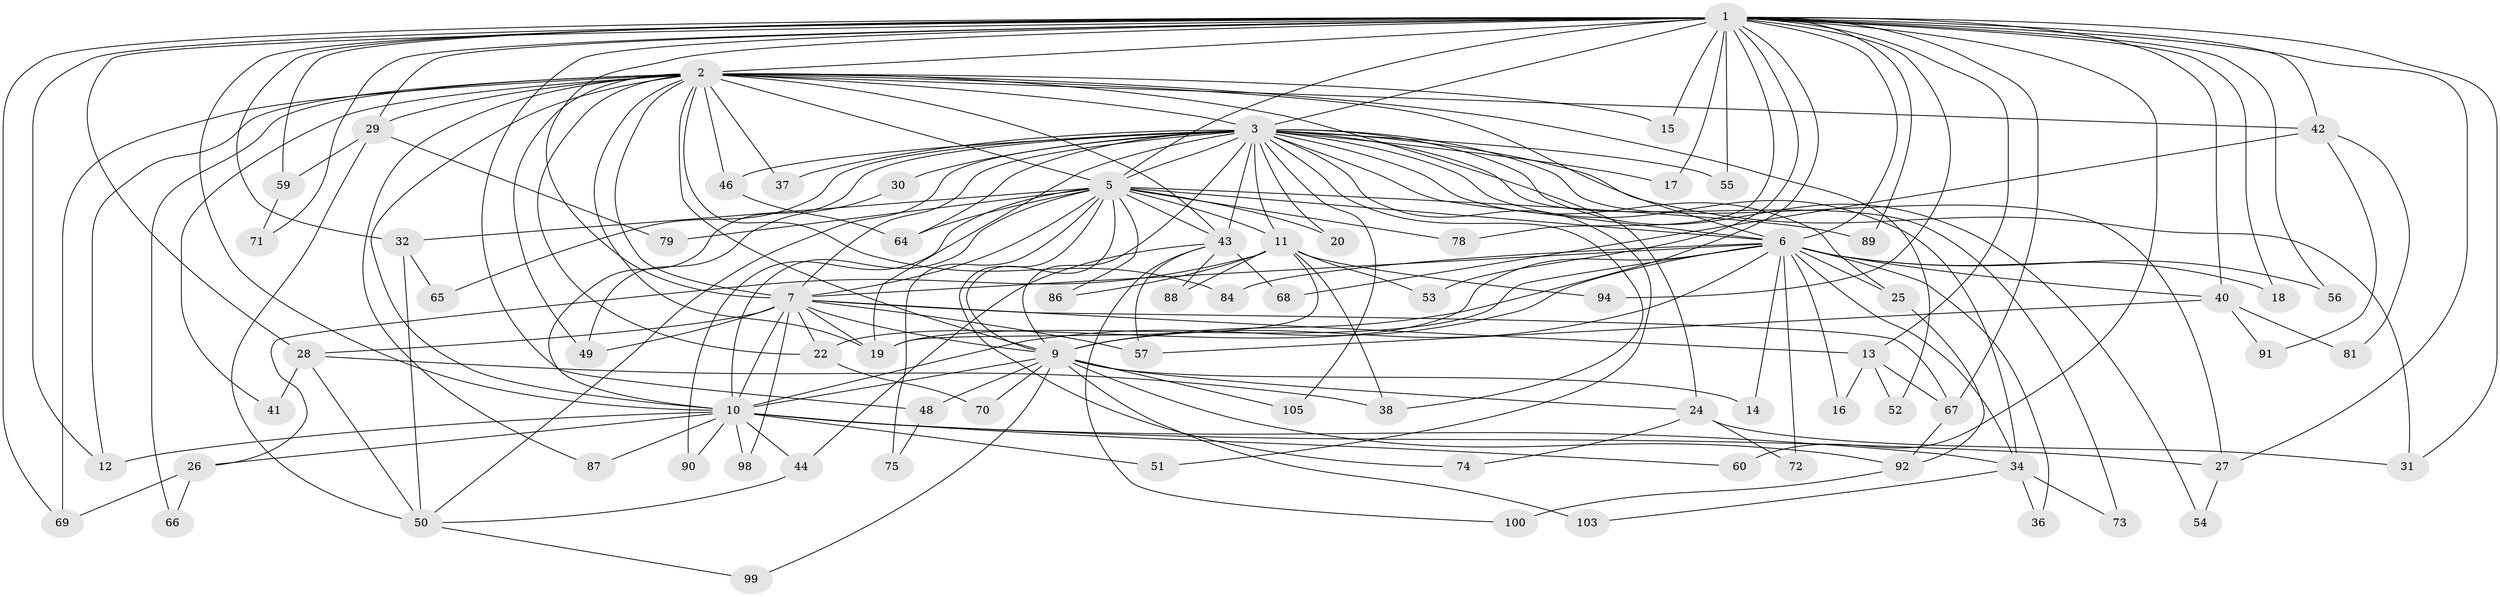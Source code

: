 // Generated by graph-tools (version 1.1) at 2025/23/03/03/25 07:23:42]
// undirected, 79 vertices, 188 edges
graph export_dot {
graph [start="1"]
  node [color=gray90,style=filled];
  1 [super="+4"];
  2 [super="+23"];
  3 [super="+8"];
  5 [super="+39"];
  6 [super="+80"];
  7 [super="+82"];
  9 [super="+83"];
  10 [super="+97"];
  11;
  12;
  13 [super="+93"];
  14;
  15;
  16;
  17;
  18;
  19 [super="+106"];
  20 [super="+21"];
  22 [super="+33"];
  24 [super="+62"];
  25;
  26 [super="+85"];
  27 [super="+47"];
  28 [super="+58"];
  29 [super="+96"];
  30 [super="+61"];
  31;
  32 [super="+102"];
  34 [super="+35"];
  36;
  37;
  38 [super="+101"];
  40;
  41;
  42 [super="+45"];
  43 [super="+63"];
  44;
  46 [super="+104"];
  48;
  49;
  50;
  51;
  52;
  53;
  54;
  55;
  56;
  57 [super="+95"];
  59;
  60 [super="+77"];
  64;
  65;
  66;
  67 [super="+76"];
  68;
  69;
  70;
  71;
  72;
  73;
  74;
  75;
  78;
  79;
  81;
  84;
  86;
  87;
  88;
  89;
  90;
  91;
  92 [super="+107"];
  94;
  98;
  99;
  100;
  103;
  105;
  1 -- 2 [weight=2];
  1 -- 3 [weight=4];
  1 -- 5 [weight=2];
  1 -- 6 [weight=2];
  1 -- 7 [weight=2];
  1 -- 9 [weight=3];
  1 -- 10 [weight=2];
  1 -- 12;
  1 -- 13 [weight=2];
  1 -- 17;
  1 -- 18;
  1 -- 28;
  1 -- 48;
  1 -- 53;
  1 -- 56;
  1 -- 67;
  1 -- 71;
  1 -- 78;
  1 -- 89;
  1 -- 94;
  1 -- 69;
  1 -- 15;
  1 -- 29;
  1 -- 31;
  1 -- 32;
  1 -- 40;
  1 -- 42 [weight=2];
  1 -- 55;
  1 -- 59;
  1 -- 60 [weight=2];
  1 -- 27;
  2 -- 3 [weight=2];
  2 -- 5;
  2 -- 6;
  2 -- 7;
  2 -- 9;
  2 -- 10;
  2 -- 12;
  2 -- 15;
  2 -- 24;
  2 -- 37;
  2 -- 41;
  2 -- 42;
  2 -- 43;
  2 -- 49;
  2 -- 52;
  2 -- 66;
  2 -- 84;
  2 -- 22;
  2 -- 19;
  2 -- 69;
  2 -- 87;
  2 -- 29;
  2 -- 46;
  3 -- 5 [weight=3];
  3 -- 6 [weight=2];
  3 -- 7 [weight=2];
  3 -- 9 [weight=2];
  3 -- 10 [weight=2];
  3 -- 20 [weight=2];
  3 -- 25;
  3 -- 27;
  3 -- 30 [weight=2];
  3 -- 34;
  3 -- 43;
  3 -- 46;
  3 -- 50;
  3 -- 51;
  3 -- 54;
  3 -- 73;
  3 -- 19;
  3 -- 64;
  3 -- 65;
  3 -- 11;
  3 -- 17;
  3 -- 31;
  3 -- 37;
  3 -- 38;
  3 -- 105;
  3 -- 55;
  5 -- 6;
  5 -- 7;
  5 -- 9;
  5 -- 10;
  5 -- 11;
  5 -- 20;
  5 -- 32;
  5 -- 64;
  5 -- 74;
  5 -- 75;
  5 -- 78;
  5 -- 79;
  5 -- 86;
  5 -- 89;
  5 -- 90;
  5 -- 43;
  6 -- 7;
  6 -- 9;
  6 -- 10 [weight=2];
  6 -- 14;
  6 -- 16;
  6 -- 18;
  6 -- 19;
  6 -- 22;
  6 -- 25;
  6 -- 34;
  6 -- 36;
  6 -- 40;
  6 -- 56;
  6 -- 72;
  6 -- 84;
  7 -- 9;
  7 -- 10;
  7 -- 13;
  7 -- 22;
  7 -- 28;
  7 -- 49;
  7 -- 57;
  7 -- 98;
  7 -- 67;
  7 -- 19;
  9 -- 10;
  9 -- 14;
  9 -- 24;
  9 -- 48;
  9 -- 70;
  9 -- 99;
  9 -- 103;
  9 -- 105;
  9 -- 92;
  10 -- 26;
  10 -- 27;
  10 -- 44;
  10 -- 51;
  10 -- 60;
  10 -- 87;
  10 -- 90;
  10 -- 98;
  10 -- 12;
  10 -- 34;
  11 -- 19;
  11 -- 26;
  11 -- 38;
  11 -- 53;
  11 -- 86;
  11 -- 88;
  11 -- 94;
  13 -- 16;
  13 -- 52;
  13 -- 67;
  22 -- 70;
  24 -- 72;
  24 -- 74;
  24 -- 31;
  25 -- 92;
  26 -- 66;
  26 -- 69;
  27 -- 54;
  28 -- 41;
  28 -- 50;
  28 -- 38;
  29 -- 59;
  29 -- 79;
  29 -- 50;
  30 -- 49;
  32 -- 65;
  32 -- 50;
  34 -- 36;
  34 -- 73;
  34 -- 103;
  40 -- 81;
  40 -- 91;
  40 -- 57;
  42 -- 68;
  42 -- 81;
  42 -- 91;
  43 -- 44;
  43 -- 57;
  43 -- 68;
  43 -- 88;
  43 -- 100;
  44 -- 50;
  46 -- 64;
  48 -- 75;
  50 -- 99;
  59 -- 71;
  67 -- 92;
  92 -- 100;
}
